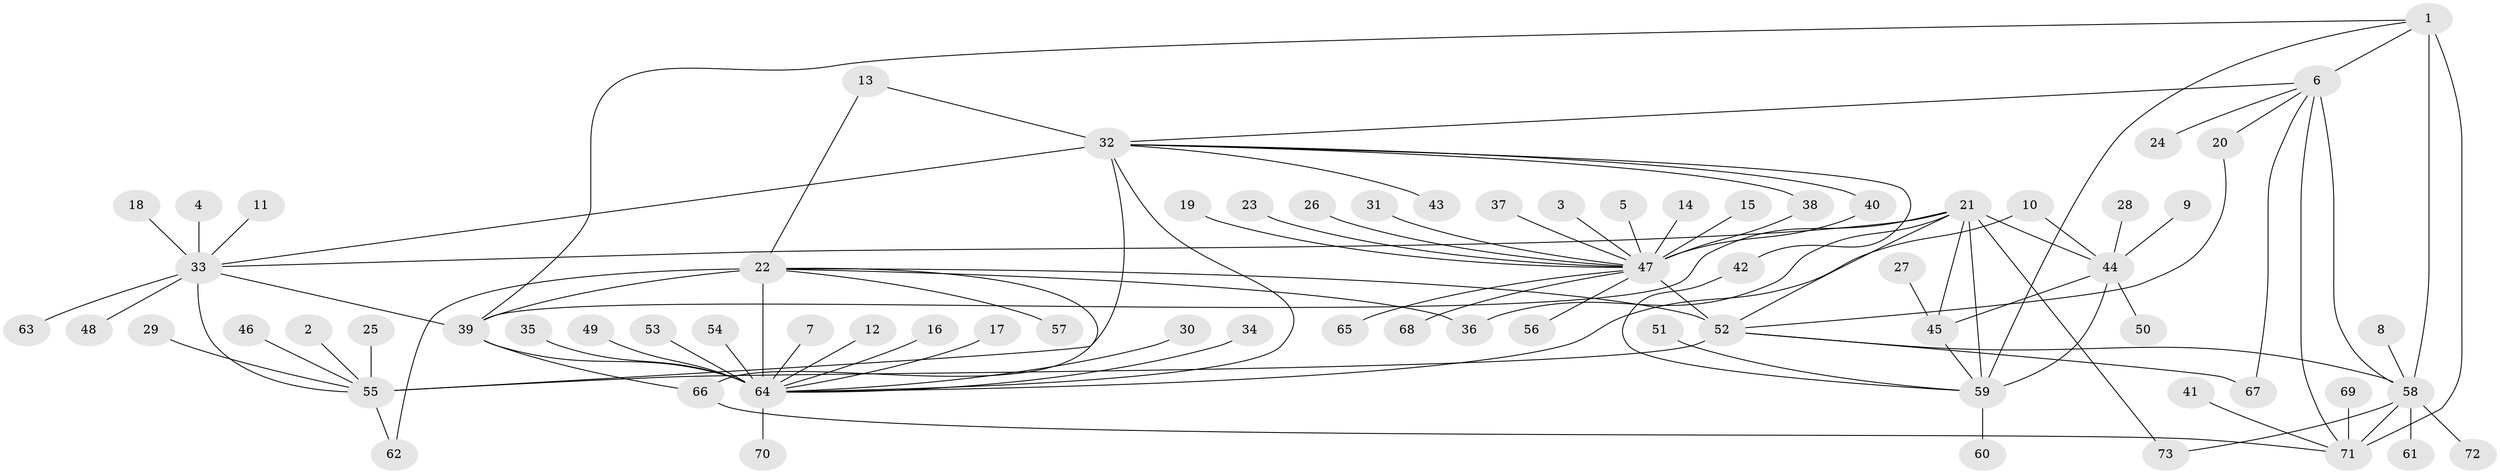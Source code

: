 // original degree distribution, {7: 0.04794520547945205, 11: 0.0273972602739726, 8: 0.0547945205479452, 9: 0.03424657534246575, 12: 0.03424657534246575, 15: 0.00684931506849315, 6: 0.00684931506849315, 16: 0.00684931506849315, 10: 0.0136986301369863, 14: 0.00684931506849315, 1: 0.5753424657534246, 2: 0.136986301369863, 3: 0.04794520547945205}
// Generated by graph-tools (version 1.1) at 2025/02/03/09/25 03:02:34]
// undirected, 73 vertices, 99 edges
graph export_dot {
graph [start="1"]
  node [color=gray90,style=filled];
  1;
  2;
  3;
  4;
  5;
  6;
  7;
  8;
  9;
  10;
  11;
  12;
  13;
  14;
  15;
  16;
  17;
  18;
  19;
  20;
  21;
  22;
  23;
  24;
  25;
  26;
  27;
  28;
  29;
  30;
  31;
  32;
  33;
  34;
  35;
  36;
  37;
  38;
  39;
  40;
  41;
  42;
  43;
  44;
  45;
  46;
  47;
  48;
  49;
  50;
  51;
  52;
  53;
  54;
  55;
  56;
  57;
  58;
  59;
  60;
  61;
  62;
  63;
  64;
  65;
  66;
  67;
  68;
  69;
  70;
  71;
  72;
  73;
  1 -- 6 [weight=1.0];
  1 -- 39 [weight=1.0];
  1 -- 58 [weight=4.0];
  1 -- 59 [weight=1.0];
  1 -- 71 [weight=1.0];
  2 -- 55 [weight=1.0];
  3 -- 47 [weight=1.0];
  4 -- 33 [weight=1.0];
  5 -- 47 [weight=1.0];
  6 -- 20 [weight=1.0];
  6 -- 24 [weight=1.0];
  6 -- 32 [weight=1.0];
  6 -- 58 [weight=4.0];
  6 -- 67 [weight=1.0];
  6 -- 71 [weight=1.0];
  7 -- 64 [weight=1.0];
  8 -- 58 [weight=1.0];
  9 -- 44 [weight=1.0];
  10 -- 44 [weight=1.0];
  10 -- 64 [weight=1.0];
  11 -- 33 [weight=1.0];
  12 -- 64 [weight=1.0];
  13 -- 22 [weight=1.0];
  13 -- 32 [weight=1.0];
  14 -- 47 [weight=1.0];
  15 -- 47 [weight=1.0];
  16 -- 64 [weight=1.0];
  17 -- 64 [weight=1.0];
  18 -- 33 [weight=1.0];
  19 -- 47 [weight=1.0];
  20 -- 52 [weight=1.0];
  21 -- 33 [weight=1.0];
  21 -- 36 [weight=1.0];
  21 -- 39 [weight=1.0];
  21 -- 44 [weight=2.0];
  21 -- 45 [weight=2.0];
  21 -- 52 [weight=1.0];
  21 -- 59 [weight=6.0];
  21 -- 73 [weight=1.0];
  22 -- 36 [weight=1.0];
  22 -- 39 [weight=3.0];
  22 -- 52 [weight=1.0];
  22 -- 57 [weight=1.0];
  22 -- 62 [weight=1.0];
  22 -- 64 [weight=9.0];
  22 -- 66 [weight=1.0];
  23 -- 47 [weight=1.0];
  25 -- 55 [weight=1.0];
  26 -- 47 [weight=1.0];
  27 -- 45 [weight=1.0];
  28 -- 44 [weight=1.0];
  29 -- 55 [weight=1.0];
  30 -- 64 [weight=1.0];
  31 -- 47 [weight=1.0];
  32 -- 33 [weight=2.0];
  32 -- 38 [weight=1.0];
  32 -- 40 [weight=1.0];
  32 -- 42 [weight=1.0];
  32 -- 43 [weight=1.0];
  32 -- 55 [weight=8.0];
  32 -- 64 [weight=1.0];
  33 -- 39 [weight=1.0];
  33 -- 48 [weight=1.0];
  33 -- 55 [weight=4.0];
  33 -- 63 [weight=1.0];
  34 -- 64 [weight=1.0];
  35 -- 64 [weight=1.0];
  37 -- 47 [weight=1.0];
  38 -- 47 [weight=1.0];
  39 -- 64 [weight=3.0];
  39 -- 66 [weight=1.0];
  40 -- 47 [weight=1.0];
  41 -- 71 [weight=1.0];
  42 -- 59 [weight=1.0];
  44 -- 45 [weight=1.0];
  44 -- 50 [weight=1.0];
  44 -- 59 [weight=3.0];
  45 -- 59 [weight=3.0];
  46 -- 55 [weight=1.0];
  47 -- 52 [weight=12.0];
  47 -- 56 [weight=1.0];
  47 -- 65 [weight=1.0];
  47 -- 68 [weight=1.0];
  49 -- 64 [weight=1.0];
  51 -- 59 [weight=1.0];
  52 -- 55 [weight=1.0];
  52 -- 58 [weight=1.0];
  52 -- 67 [weight=1.0];
  53 -- 64 [weight=1.0];
  54 -- 64 [weight=1.0];
  55 -- 62 [weight=1.0];
  58 -- 61 [weight=1.0];
  58 -- 71 [weight=4.0];
  58 -- 72 [weight=1.0];
  58 -- 73 [weight=1.0];
  59 -- 60 [weight=1.0];
  64 -- 70 [weight=1.0];
  66 -- 71 [weight=1.0];
  69 -- 71 [weight=1.0];
}
